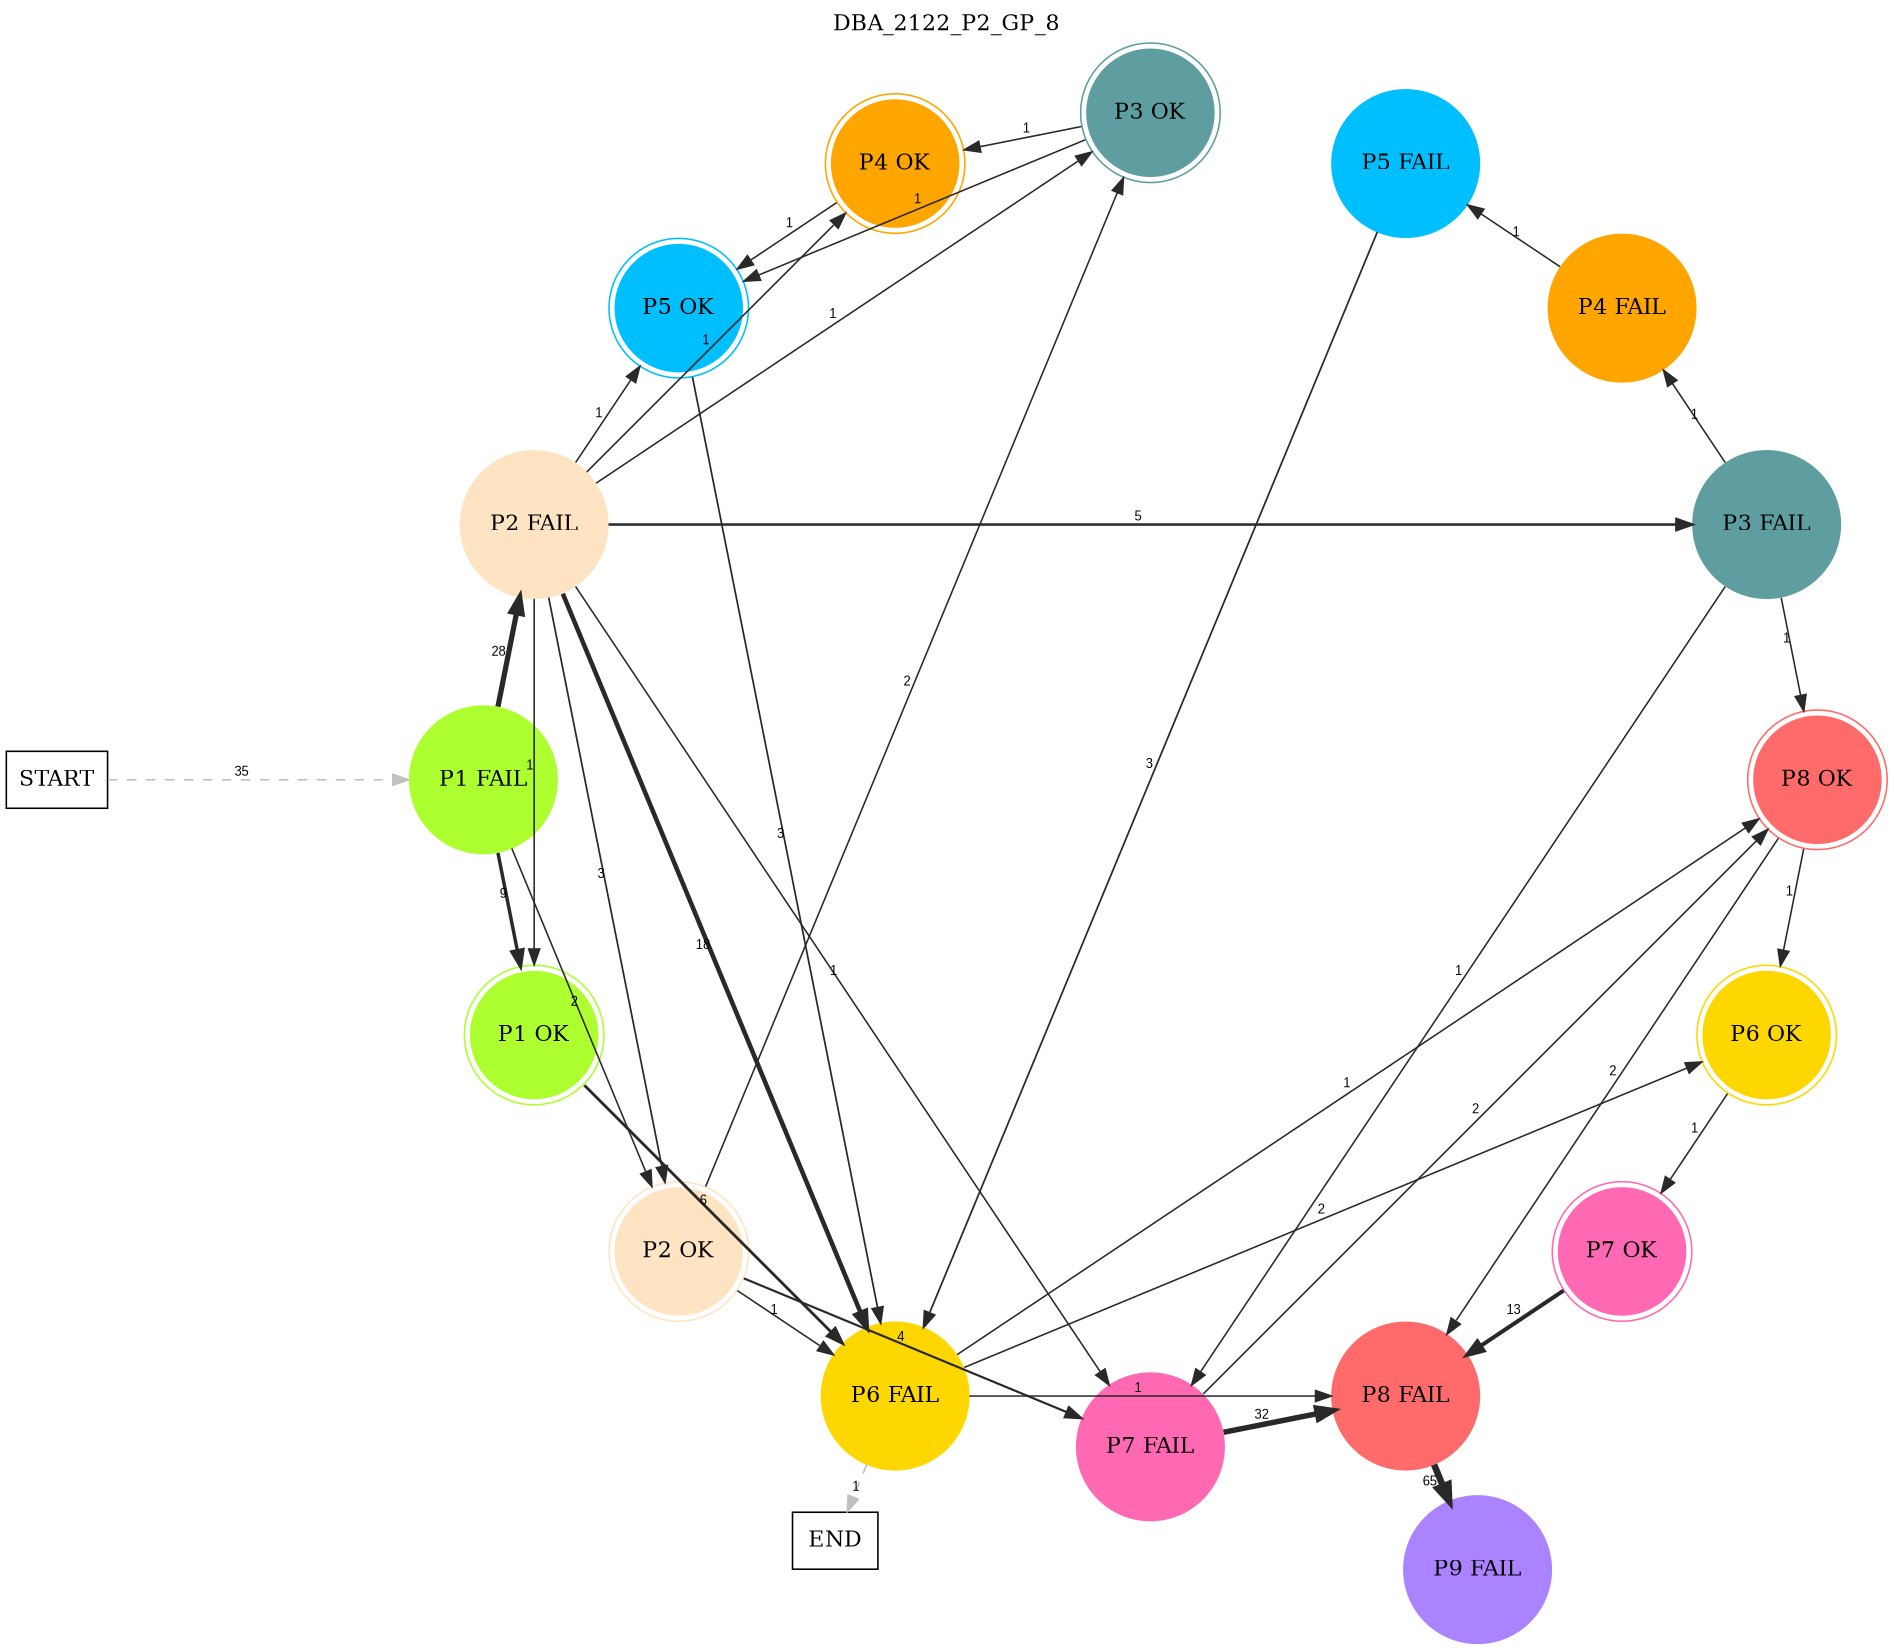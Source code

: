 digraph DBA_2122_P2_GP_8 {
	labelloc="t";
	label=DBA_2122_P2_GP_8;
	dpi = 150
	size="16,11!";
	margin = 0;
layout=circo;
"START" [shape=box, fillcolor=white, style=filled, color=black]
"P1 FAIL" [shape=circle, color=greenyellow, style=filled]
"P1 OK" [shape=circle, color=greenyellow, peripheries=2, style=filled]
"P2 FAIL" [shape=circle, color=bisque, style=filled]
"P3 FAIL" [shape=circle, color=cadetblue, style=filled]
"P4 FAIL" [shape=circle, color=orange, style=filled]
"P5 FAIL" [shape=circle, color=deepskyblue, style=filled]
"P6 FAIL" [shape=circle, color=gold, style=filled]
"P6 OK" [shape=circle, color=gold, peripheries=2, style=filled]
"P2 OK" [shape=circle, color=bisque, peripheries=2, style=filled]
"P7 FAIL" [shape=circle, color=hotpink, style=filled]
"P3 OK" [shape=circle, color=cadetblue, peripheries=2, style=filled]
"P5 OK" [shape=circle, color=deepskyblue, peripheries=2, style=filled]
"P7 OK" [shape=circle, color=hotpink, peripheries=2, style=filled]
"P8 FAIL" [shape=circle, color=indianred1, style=filled]
"P9 FAIL" [shape=circle, color=mediumpurple1, style=filled]
"P8 OK" [shape=circle, color=indianred1, peripheries=2, style=filled]
"P4 OK" [shape=circle, color=orange, peripheries=2, style=filled]
"END" [shape=box, fillcolor=white, style=filled, color=black]
"START" -> "P1 FAIL" [ style = dashed color=grey label ="35" labelfloat=false fontname="Arial" fontsize=8]

"P1 FAIL" -> "P1 OK" [ color=grey16 penwidth = "2.19722457733622"label ="9" labelfloat=false fontname="Arial" fontsize=8]

"P1 FAIL" -> "P2 FAIL" [ color=grey16 penwidth = "3.3322045101752"label ="28" labelfloat=false fontname="Arial" fontsize=8]

"P1 FAIL" -> "P2 OK" [ color=grey16 penwidth = "1"label ="2" labelfloat=false fontname="Arial" fontsize=8]

"P1 OK" -> "P6 FAIL" [ color=grey16 penwidth = "1.79175946922805"label ="6" labelfloat=false fontname="Arial" fontsize=8]

"P2 FAIL" -> "P1 OK" [ color=grey16 penwidth = "1"label ="1" labelfloat=false fontname="Arial" fontsize=8]

"P2 FAIL" -> "P3 FAIL" [ color=grey16 penwidth = "1.6094379124341"label ="5" labelfloat=false fontname="Arial" fontsize=8]

"P2 FAIL" -> "P6 FAIL" [ color=grey16 penwidth = "2.89037175789616"label ="18" labelfloat=false fontname="Arial" fontsize=8]

"P2 FAIL" -> "P2 OK" [ color=grey16 penwidth = "1.09861228866811"label ="3" labelfloat=false fontname="Arial" fontsize=8]

"P2 FAIL" -> "P7 FAIL" [ color=grey16 penwidth = "1"label ="1" labelfloat=false fontname="Arial" fontsize=8]

"P2 FAIL" -> "P3 OK" [ color=grey16 penwidth = "1"label ="1" labelfloat=false fontname="Arial" fontsize=8]

"P2 FAIL" -> "P5 OK" [ color=grey16 penwidth = "1"label ="1" labelfloat=false fontname="Arial" fontsize=8]

"P2 FAIL" -> "P4 OK" [ color=grey16 penwidth = "1"label ="1" labelfloat=false fontname="Arial" fontsize=8]

"P3 FAIL" -> "P4 FAIL" [ color=grey16 penwidth = "1"label ="1" labelfloat=false fontname="Arial" fontsize=8]

"P3 FAIL" -> "P7 FAIL" [ color=grey16 penwidth = "1"label ="1" labelfloat=false fontname="Arial" fontsize=8]

"P3 FAIL" -> "P8 OK" [ color=grey16 penwidth = "1"label ="1" labelfloat=false fontname="Arial" fontsize=8]

"P4 FAIL" -> "P5 FAIL" [ color=grey16 penwidth = "1"label ="1" labelfloat=false fontname="Arial" fontsize=8]

"P5 FAIL" -> "P6 FAIL" [ color=grey16 penwidth = "1.09861228866811"label ="3" labelfloat=false fontname="Arial" fontsize=8]

"P6 FAIL" -> "P6 OK" [ color=grey16 penwidth = "1"label ="2" labelfloat=false fontname="Arial" fontsize=8]

"P6 FAIL" -> "P8 FAIL" [ color=grey16 penwidth = "1"label ="1" labelfloat=false fontname="Arial" fontsize=8]

"P6 FAIL" -> "P8 OK" [ color=grey16 penwidth = "1"label ="1" labelfloat=false fontname="Arial" fontsize=8]

"P6 FAIL" -> "END" [ style = dashed color=grey label ="1" labelfloat=false fontname="Arial" fontsize=8]

"P6 OK" -> "P7 OK" [ color=grey16 penwidth = "1"label ="1" labelfloat=false fontname="Arial" fontsize=8]

"P2 OK" -> "P6 FAIL" [ color=grey16 penwidth = "1"label ="1" labelfloat=false fontname="Arial" fontsize=8]

"P2 OK" -> "P7 FAIL" [ color=grey16 penwidth = "1.38629436111989"label ="4" labelfloat=false fontname="Arial" fontsize=8]

"P2 OK" -> "P3 OK" [ color=grey16 penwidth = "1"label ="2" labelfloat=false fontname="Arial" fontsize=8]

"P7 FAIL" -> "P8 FAIL" [ color=grey16 penwidth = "3.46573590279973"label ="32" labelfloat=false fontname="Arial" fontsize=8]

"P7 FAIL" -> "P8 OK" [ color=grey16 penwidth = "1"label ="2" labelfloat=false fontname="Arial" fontsize=8]

"P3 OK" -> "P5 OK" [ color=grey16 penwidth = "1"label ="1" labelfloat=false fontname="Arial" fontsize=8]

"P3 OK" -> "P4 OK" [ color=grey16 penwidth = "1"label ="1" labelfloat=false fontname="Arial" fontsize=8]

"P5 OK" -> "P6 FAIL" [ color=grey16 penwidth = "1.09861228866811"label ="3" labelfloat=false fontname="Arial" fontsize=8]

"P7 OK" -> "P8 FAIL" [ color=grey16 penwidth = "2.56494935746154"label ="13" labelfloat=false fontname="Arial" fontsize=8]

"P8 FAIL" -> "P9 FAIL" [ color=grey16 penwidth = "4.17438726989564"label ="65" labelfloat=false fontname="Arial" fontsize=8]

"P8 OK" -> "P6 OK" [ color=grey16 penwidth = "1"label ="1" labelfloat=false fontname="Arial" fontsize=8]

"P8 OK" -> "P8 FAIL" [ color=grey16 penwidth = "1"label ="2" labelfloat=false fontname="Arial" fontsize=8]

"P4 OK" -> "P5 OK" [ color=grey16 penwidth = "1"label ="1" labelfloat=false fontname="Arial" fontsize=8]

}
